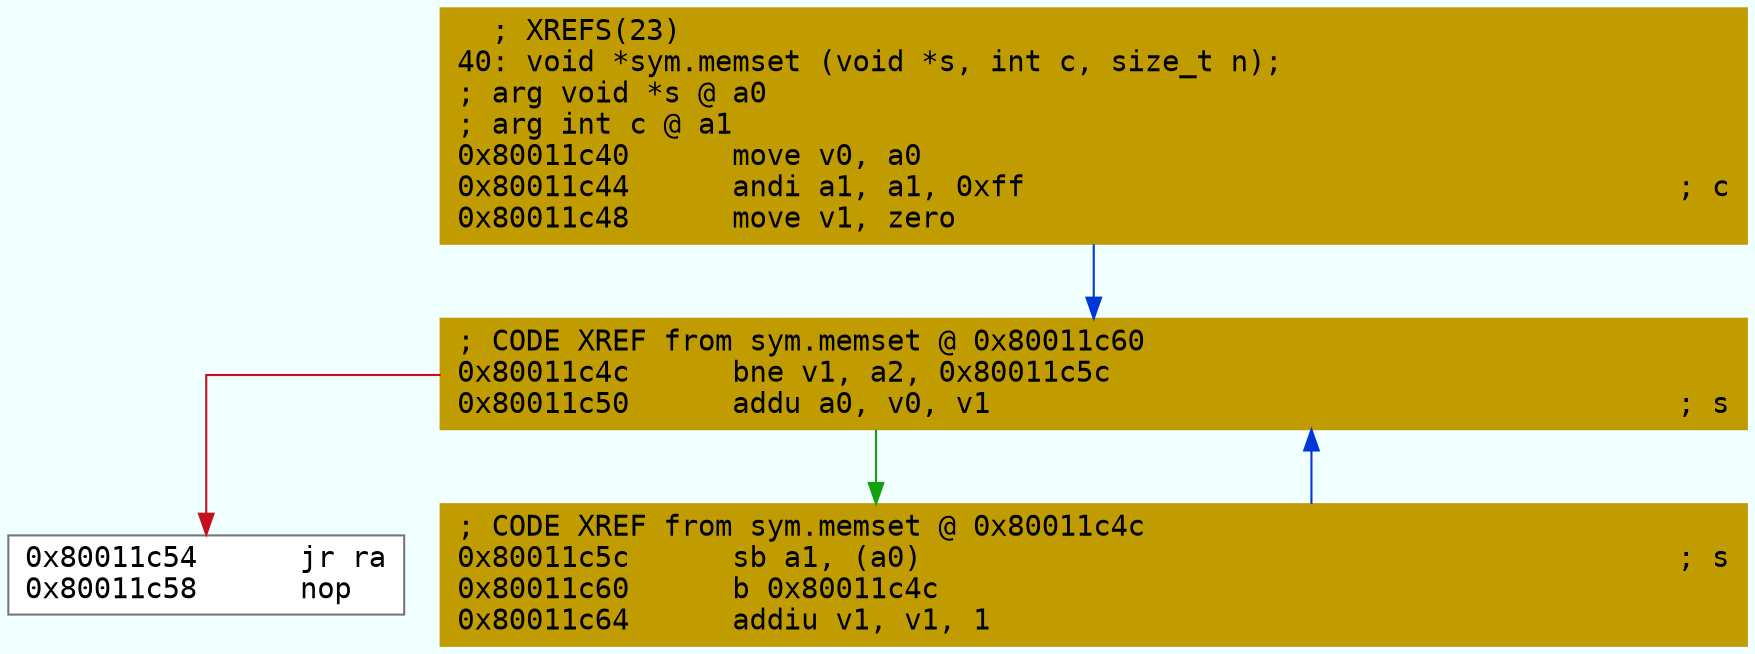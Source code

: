 digraph code {
	graph [bgcolor=azure fontsize=8 fontname="Courier" splines="ortho"];
	node [fillcolor=gray style=filled shape=box];
	edge [arrowhead="normal"];
	"0x80011c40" [URL="sym.memset/0x80011c40", fillcolor="#c19c00",color="#c19c00", fontname="Courier",label="  ; XREFS(23)\l40: void *sym.memset (void *s, int c, size_t n);\l; arg void *s @ a0\l; arg int c @ a1\l0x80011c40      move v0, a0\l0x80011c44      andi a1, a1, 0xff                                      ; c\l0x80011c48      move v1, zero\l"]
	"0x80011c4c" [URL="sym.memset/0x80011c4c", fillcolor="#c19c00",color="#c19c00", fontname="Courier",label="; CODE XREF from sym.memset @ 0x80011c60\l0x80011c4c      bne v1, a2, 0x80011c5c\l0x80011c50      addu a0, v0, v1                                        ; s\l"]
	"0x80011c54" [URL="sym.memset/0x80011c54", fillcolor="white",color="#767676", fontname="Courier",label="0x80011c54      jr ra\l0x80011c58      nop\l"]
	"0x80011c5c" [URL="sym.memset/0x80011c5c", fillcolor="#c19c00",color="#c19c00", fontname="Courier",label="; CODE XREF from sym.memset @ 0x80011c4c\l0x80011c5c      sb a1, (a0)                                            ; s\l0x80011c60      b 0x80011c4c\l0x80011c64      addiu v1, v1, 1\l"]
        "0x80011c40" -> "0x80011c4c" [color="#0037da"];
        "0x80011c4c" -> "0x80011c5c" [color="#13a10e"];
        "0x80011c4c" -> "0x80011c54" [color="#c50f1f"];
        "0x80011c5c" -> "0x80011c4c" [color="#0037da"];
}
